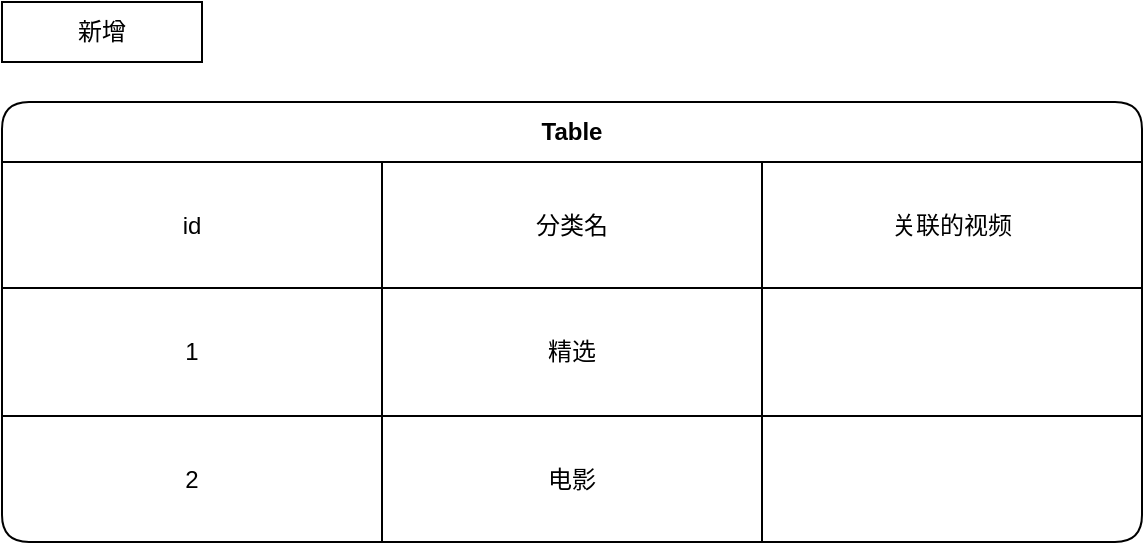 <mxfile version="13.7.4" type="github">
  <diagram id="iP35yciXZzA-JumB1AIN" name="Page-1">
    <mxGraphModel dx="1135" dy="741" grid="1" gridSize="10" guides="1" tooltips="1" connect="1" arrows="1" fold="1" page="1" pageScale="1" pageWidth="827" pageHeight="1169" math="0" shadow="0">
      <root>
        <mxCell id="0" />
        <mxCell id="1" parent="0" />
        <mxCell id="Qu58pLhX-ZDafcxTbs39-1" value="Table" style="shape=table;html=1;whiteSpace=wrap;startSize=30;container=1;collapsible=0;childLayout=tableLayout;fontStyle=1;align=center;rounded=1;" vertex="1" parent="1">
          <mxGeometry x="80" y="160" width="570" height="220" as="geometry" />
        </mxCell>
        <mxCell id="Qu58pLhX-ZDafcxTbs39-2" value="" style="shape=partialRectangle;html=1;whiteSpace=wrap;collapsible=0;dropTarget=0;pointerEvents=0;fillColor=none;top=0;left=0;bottom=0;right=0;points=[[0,0.5],[1,0.5]];portConstraint=eastwest;" vertex="1" parent="Qu58pLhX-ZDafcxTbs39-1">
          <mxGeometry y="30" width="570" height="63" as="geometry" />
        </mxCell>
        <mxCell id="Qu58pLhX-ZDafcxTbs39-3" value="id" style="shape=partialRectangle;html=1;whiteSpace=wrap;connectable=0;fillColor=none;top=0;left=0;bottom=0;right=0;overflow=hidden;" vertex="1" parent="Qu58pLhX-ZDafcxTbs39-2">
          <mxGeometry width="190" height="63" as="geometry" />
        </mxCell>
        <mxCell id="Qu58pLhX-ZDafcxTbs39-4" value="分类名" style="shape=partialRectangle;html=1;whiteSpace=wrap;connectable=0;fillColor=none;top=0;left=0;bottom=0;right=0;overflow=hidden;" vertex="1" parent="Qu58pLhX-ZDafcxTbs39-2">
          <mxGeometry x="190" width="190" height="63" as="geometry" />
        </mxCell>
        <mxCell id="Qu58pLhX-ZDafcxTbs39-5" value="关联的视频" style="shape=partialRectangle;html=1;whiteSpace=wrap;connectable=0;fillColor=none;top=0;left=0;bottom=0;right=0;overflow=hidden;" vertex="1" parent="Qu58pLhX-ZDafcxTbs39-2">
          <mxGeometry x="380" width="190" height="63" as="geometry" />
        </mxCell>
        <mxCell id="Qu58pLhX-ZDafcxTbs39-6" value="" style="shape=partialRectangle;html=1;whiteSpace=wrap;collapsible=0;dropTarget=0;pointerEvents=0;fillColor=none;top=0;left=0;bottom=0;right=0;points=[[0,0.5],[1,0.5]];portConstraint=eastwest;" vertex="1" parent="Qu58pLhX-ZDafcxTbs39-1">
          <mxGeometry y="93" width="570" height="64" as="geometry" />
        </mxCell>
        <mxCell id="Qu58pLhX-ZDafcxTbs39-7" value="1" style="shape=partialRectangle;html=1;whiteSpace=wrap;connectable=0;fillColor=none;top=0;left=0;bottom=0;right=0;overflow=hidden;" vertex="1" parent="Qu58pLhX-ZDafcxTbs39-6">
          <mxGeometry width="190" height="64" as="geometry" />
        </mxCell>
        <mxCell id="Qu58pLhX-ZDafcxTbs39-8" value="精选" style="shape=partialRectangle;html=1;whiteSpace=wrap;connectable=0;fillColor=none;top=0;left=0;bottom=0;right=0;overflow=hidden;" vertex="1" parent="Qu58pLhX-ZDafcxTbs39-6">
          <mxGeometry x="190" width="190" height="64" as="geometry" />
        </mxCell>
        <mxCell id="Qu58pLhX-ZDafcxTbs39-9" value="" style="shape=partialRectangle;html=1;whiteSpace=wrap;connectable=0;fillColor=none;top=0;left=0;bottom=0;right=0;overflow=hidden;" vertex="1" parent="Qu58pLhX-ZDafcxTbs39-6">
          <mxGeometry x="380" width="190" height="64" as="geometry" />
        </mxCell>
        <mxCell id="Qu58pLhX-ZDafcxTbs39-10" value="" style="shape=partialRectangle;html=1;whiteSpace=wrap;collapsible=0;dropTarget=0;pointerEvents=0;fillColor=none;top=0;left=0;bottom=0;right=0;points=[[0,0.5],[1,0.5]];portConstraint=eastwest;" vertex="1" parent="Qu58pLhX-ZDafcxTbs39-1">
          <mxGeometry y="157" width="570" height="63" as="geometry" />
        </mxCell>
        <mxCell id="Qu58pLhX-ZDafcxTbs39-11" value="2" style="shape=partialRectangle;html=1;whiteSpace=wrap;connectable=0;fillColor=none;top=0;left=0;bottom=0;right=0;overflow=hidden;" vertex="1" parent="Qu58pLhX-ZDafcxTbs39-10">
          <mxGeometry width="190" height="63" as="geometry" />
        </mxCell>
        <mxCell id="Qu58pLhX-ZDafcxTbs39-12" value="电影" style="shape=partialRectangle;html=1;whiteSpace=wrap;connectable=0;fillColor=none;top=0;left=0;bottom=0;right=0;overflow=hidden;" vertex="1" parent="Qu58pLhX-ZDafcxTbs39-10">
          <mxGeometry x="190" width="190" height="63" as="geometry" />
        </mxCell>
        <mxCell id="Qu58pLhX-ZDafcxTbs39-13" value="&lt;br&gt;&lt;br&gt;" style="shape=partialRectangle;html=1;whiteSpace=wrap;connectable=0;fillColor=none;top=0;left=0;bottom=0;right=0;overflow=hidden;" vertex="1" parent="Qu58pLhX-ZDafcxTbs39-10">
          <mxGeometry x="380" width="190" height="63" as="geometry" />
        </mxCell>
        <mxCell id="Qu58pLhX-ZDafcxTbs39-14" value="新增" style="rounded=0;whiteSpace=wrap;html=1;" vertex="1" parent="1">
          <mxGeometry x="80" y="110" width="100" height="30" as="geometry" />
        </mxCell>
      </root>
    </mxGraphModel>
  </diagram>
</mxfile>

